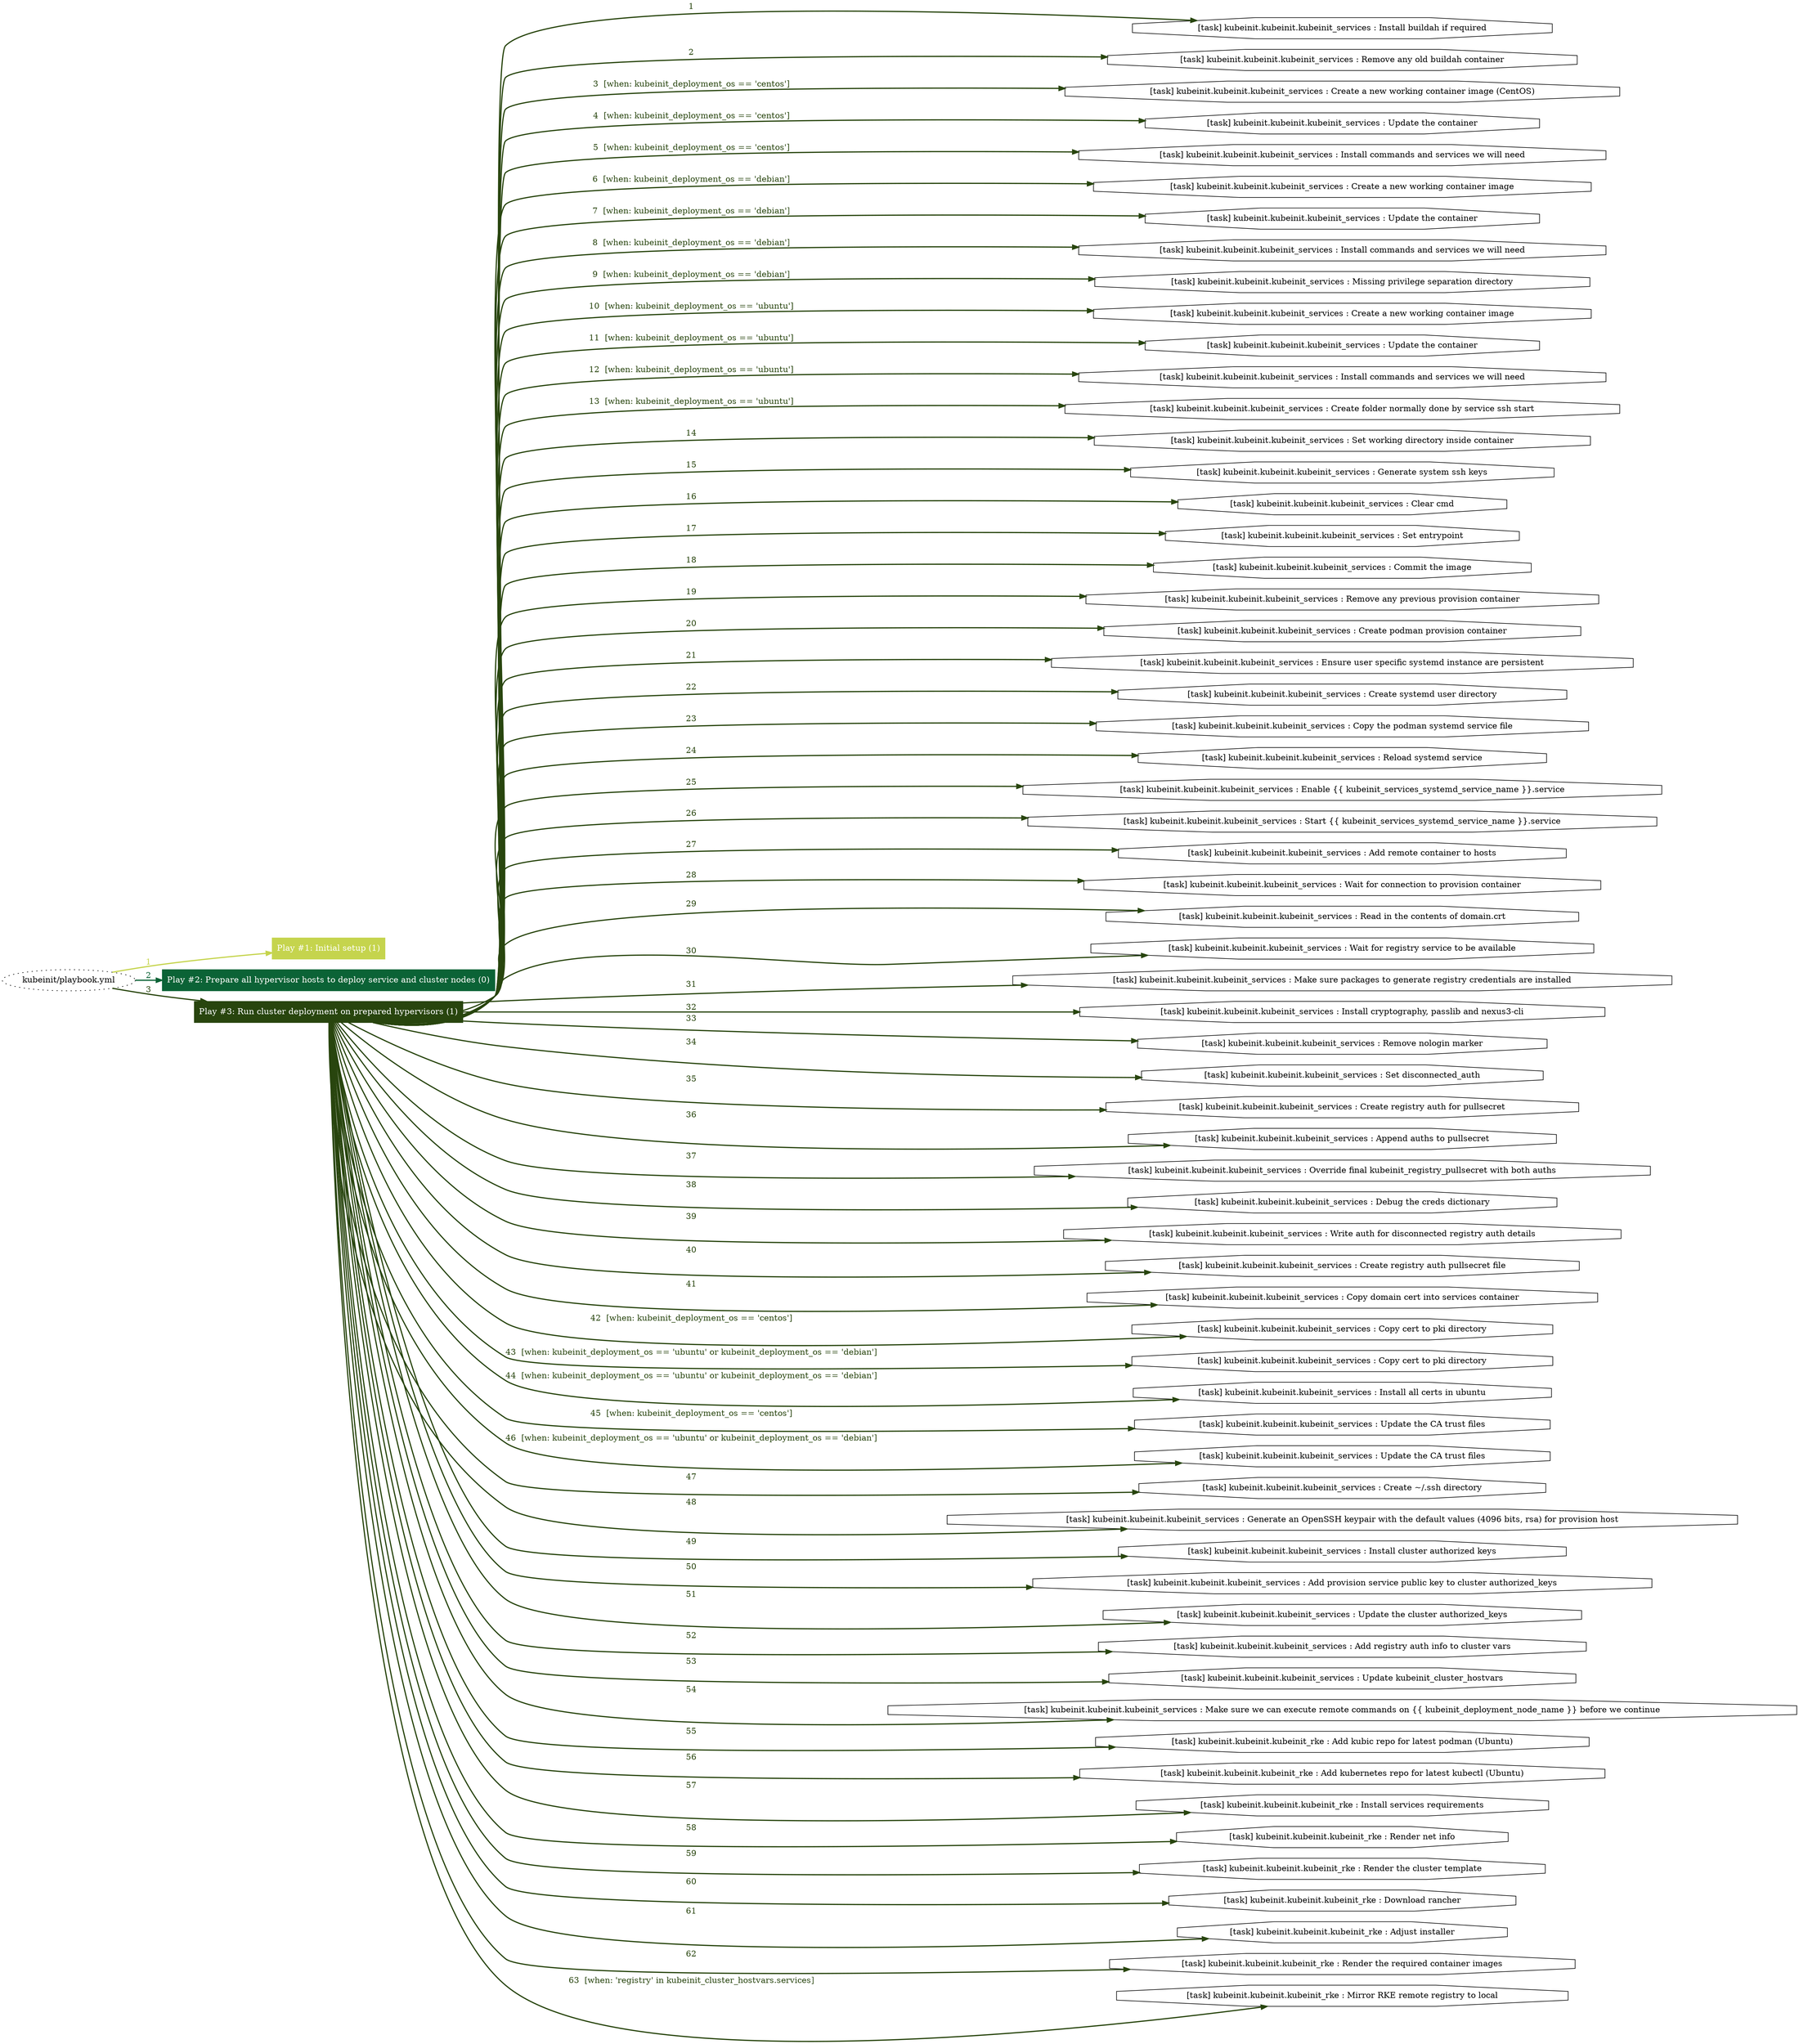 digraph "kubeinit/playbook.yml "{
	graph [concentrate=true ordering=in rankdir=LR ratio=fill]
	edge [esep=5 sep=10]
	"kubeinit/playbook.yml" [id=root_node style=dotted]
	subgraph "Play #1: Initial setup (1) "{
		"Play #1: Initial setup (1)" [color="#c5d44d" fontcolor="#ffffff" id="play_b2283cdf-1a9b-4101-91fb-8f5c6c5ea734" shape=box style=filled tooltip=localhost]
		"kubeinit/playbook.yml" -> "Play #1: Initial setup (1)" [label=1 color="#c5d44d" fontcolor="#c5d44d" id="edge_7b62beb4-92b4-4901-8938-a6e03e000a65" style=bold]
	}
	subgraph "Play #2: Prepare all hypervisor hosts to deploy service and cluster nodes (0) "{
		"Play #2: Prepare all hypervisor hosts to deploy service and cluster nodes (0)" [color="#0b6336" fontcolor="#ffffff" id="play_52809ca6-2687-49d0-a3ff-470868660468" shape=box style=filled tooltip=""]
		"kubeinit/playbook.yml" -> "Play #2: Prepare all hypervisor hosts to deploy service and cluster nodes (0)" [label=2 color="#0b6336" fontcolor="#0b6336" id="edge_28142375-1979-4f82-87b8-9ffee98655ed" style=bold]
	}
	subgraph "Play #3: Run cluster deployment on prepared hypervisors (1) "{
		"Play #3: Run cluster deployment on prepared hypervisors (1)" [color="#28450e" fontcolor="#ffffff" id="play_662f959a-4907-4f60-9806-dba404d88fad" shape=box style=filled tooltip=localhost]
		"kubeinit/playbook.yml" -> "Play #3: Run cluster deployment on prepared hypervisors (1)" [label=3 color="#28450e" fontcolor="#28450e" id="edge_4aa69b9d-729d-4e1a-bbe4-65f487610f9f" style=bold]
		"task_5365aa9b-6d12-436b-a012-a33c9d33dea0" [label="[task] kubeinit.kubeinit.kubeinit_services : Install buildah if required" id="task_5365aa9b-6d12-436b-a012-a33c9d33dea0" shape=octagon tooltip="[task] kubeinit.kubeinit.kubeinit_services : Install buildah if required"]
		"Play #3: Run cluster deployment on prepared hypervisors (1)" -> "task_5365aa9b-6d12-436b-a012-a33c9d33dea0" [label=1 color="#28450e" fontcolor="#28450e" id="edge_07cc9ea7-64bf-40a5-90e2-0fc29c7fc0b5" style=bold]
		"task_96aaf48d-731e-4014-b1f3-27d15d80bcb3" [label="[task] kubeinit.kubeinit.kubeinit_services : Remove any old buildah container" id="task_96aaf48d-731e-4014-b1f3-27d15d80bcb3" shape=octagon tooltip="[task] kubeinit.kubeinit.kubeinit_services : Remove any old buildah container"]
		"Play #3: Run cluster deployment on prepared hypervisors (1)" -> "task_96aaf48d-731e-4014-b1f3-27d15d80bcb3" [label=2 color="#28450e" fontcolor="#28450e" id="edge_f400be3e-c9c0-415d-86b9-72a8470e5092" style=bold]
		"task_173a4738-43eb-47e9-b5f6-233c92fe1f6f" [label="[task] kubeinit.kubeinit.kubeinit_services : Create a new working container image (CentOS)" id="task_173a4738-43eb-47e9-b5f6-233c92fe1f6f" shape=octagon tooltip="[task] kubeinit.kubeinit.kubeinit_services : Create a new working container image (CentOS)"]
		"Play #3: Run cluster deployment on prepared hypervisors (1)" -> "task_173a4738-43eb-47e9-b5f6-233c92fe1f6f" [label="3  [when: kubeinit_deployment_os == 'centos']" color="#28450e" fontcolor="#28450e" id="edge_bb8176cb-180e-4f59-b216-1f99d3602e2a" style=bold]
		"task_b7c14570-3099-45a1-a003-94d32209b5be" [label="[task] kubeinit.kubeinit.kubeinit_services : Update the container" id="task_b7c14570-3099-45a1-a003-94d32209b5be" shape=octagon tooltip="[task] kubeinit.kubeinit.kubeinit_services : Update the container"]
		"Play #3: Run cluster deployment on prepared hypervisors (1)" -> "task_b7c14570-3099-45a1-a003-94d32209b5be" [label="4  [when: kubeinit_deployment_os == 'centos']" color="#28450e" fontcolor="#28450e" id="edge_4b0a715d-ca34-44dc-b43f-18c1c0f6bb27" style=bold]
		"task_411eb05e-ab8d-44c6-bf56-dc6d7c00c4b8" [label="[task] kubeinit.kubeinit.kubeinit_services : Install commands and services we will need" id="task_411eb05e-ab8d-44c6-bf56-dc6d7c00c4b8" shape=octagon tooltip="[task] kubeinit.kubeinit.kubeinit_services : Install commands and services we will need"]
		"Play #3: Run cluster deployment on prepared hypervisors (1)" -> "task_411eb05e-ab8d-44c6-bf56-dc6d7c00c4b8" [label="5  [when: kubeinit_deployment_os == 'centos']" color="#28450e" fontcolor="#28450e" id="edge_ab5defc0-f5e4-49ec-a05d-dfed8acb8a0c" style=bold]
		"task_fd340a38-d24a-46f0-8bf0-93c7591f348d" [label="[task] kubeinit.kubeinit.kubeinit_services : Create a new working container image" id="task_fd340a38-d24a-46f0-8bf0-93c7591f348d" shape=octagon tooltip="[task] kubeinit.kubeinit.kubeinit_services : Create a new working container image"]
		"Play #3: Run cluster deployment on prepared hypervisors (1)" -> "task_fd340a38-d24a-46f0-8bf0-93c7591f348d" [label="6  [when: kubeinit_deployment_os == 'debian']" color="#28450e" fontcolor="#28450e" id="edge_f9ee11e9-bb06-41cd-9b27-be03936784ac" style=bold]
		"task_c9121527-18bd-4015-a97a-b2a7d705f736" [label="[task] kubeinit.kubeinit.kubeinit_services : Update the container" id="task_c9121527-18bd-4015-a97a-b2a7d705f736" shape=octagon tooltip="[task] kubeinit.kubeinit.kubeinit_services : Update the container"]
		"Play #3: Run cluster deployment on prepared hypervisors (1)" -> "task_c9121527-18bd-4015-a97a-b2a7d705f736" [label="7  [when: kubeinit_deployment_os == 'debian']" color="#28450e" fontcolor="#28450e" id="edge_008875cd-3bef-4cfe-8a8c-adf2f06526fd" style=bold]
		"task_07b52bff-e573-4a0e-94ec-7df5fbd5339e" [label="[task] kubeinit.kubeinit.kubeinit_services : Install commands and services we will need" id="task_07b52bff-e573-4a0e-94ec-7df5fbd5339e" shape=octagon tooltip="[task] kubeinit.kubeinit.kubeinit_services : Install commands and services we will need"]
		"Play #3: Run cluster deployment on prepared hypervisors (1)" -> "task_07b52bff-e573-4a0e-94ec-7df5fbd5339e" [label="8  [when: kubeinit_deployment_os == 'debian']" color="#28450e" fontcolor="#28450e" id="edge_9355d588-c537-49ab-a7fa-04b17a44811d" style=bold]
		"task_c42f4c9b-fcdb-460d-b842-16c9516294f0" [label="[task] kubeinit.kubeinit.kubeinit_services : Missing privilege separation directory" id="task_c42f4c9b-fcdb-460d-b842-16c9516294f0" shape=octagon tooltip="[task] kubeinit.kubeinit.kubeinit_services : Missing privilege separation directory"]
		"Play #3: Run cluster deployment on prepared hypervisors (1)" -> "task_c42f4c9b-fcdb-460d-b842-16c9516294f0" [label="9  [when: kubeinit_deployment_os == 'debian']" color="#28450e" fontcolor="#28450e" id="edge_c8aca0fb-e502-46ad-9ff7-61ac8546b512" style=bold]
		"task_8f5857f6-b74c-4728-b97b-b47b6b99162d" [label="[task] kubeinit.kubeinit.kubeinit_services : Create a new working container image" id="task_8f5857f6-b74c-4728-b97b-b47b6b99162d" shape=octagon tooltip="[task] kubeinit.kubeinit.kubeinit_services : Create a new working container image"]
		"Play #3: Run cluster deployment on prepared hypervisors (1)" -> "task_8f5857f6-b74c-4728-b97b-b47b6b99162d" [label="10  [when: kubeinit_deployment_os == 'ubuntu']" color="#28450e" fontcolor="#28450e" id="edge_f2fb0477-f60c-482f-a815-81c5ed498bb1" style=bold]
		"task_1a145e71-aeff-4c52-a4a2-641497cf86b1" [label="[task] kubeinit.kubeinit.kubeinit_services : Update the container" id="task_1a145e71-aeff-4c52-a4a2-641497cf86b1" shape=octagon tooltip="[task] kubeinit.kubeinit.kubeinit_services : Update the container"]
		"Play #3: Run cluster deployment on prepared hypervisors (1)" -> "task_1a145e71-aeff-4c52-a4a2-641497cf86b1" [label="11  [when: kubeinit_deployment_os == 'ubuntu']" color="#28450e" fontcolor="#28450e" id="edge_7f161347-b04a-4cc5-9326-1b73cefabeb0" style=bold]
		"task_a9013d13-f1dc-4605-89ab-a9b78d74248e" [label="[task] kubeinit.kubeinit.kubeinit_services : Install commands and services we will need" id="task_a9013d13-f1dc-4605-89ab-a9b78d74248e" shape=octagon tooltip="[task] kubeinit.kubeinit.kubeinit_services : Install commands and services we will need"]
		"Play #3: Run cluster deployment on prepared hypervisors (1)" -> "task_a9013d13-f1dc-4605-89ab-a9b78d74248e" [label="12  [when: kubeinit_deployment_os == 'ubuntu']" color="#28450e" fontcolor="#28450e" id="edge_981e1aa5-c512-4291-b540-6386598a4d6e" style=bold]
		"task_e01d7d92-7e4f-49d4-80db-7c0ac6f17ffe" [label="[task] kubeinit.kubeinit.kubeinit_services : Create folder normally done by service ssh start" id="task_e01d7d92-7e4f-49d4-80db-7c0ac6f17ffe" shape=octagon tooltip="[task] kubeinit.kubeinit.kubeinit_services : Create folder normally done by service ssh start"]
		"Play #3: Run cluster deployment on prepared hypervisors (1)" -> "task_e01d7d92-7e4f-49d4-80db-7c0ac6f17ffe" [label="13  [when: kubeinit_deployment_os == 'ubuntu']" color="#28450e" fontcolor="#28450e" id="edge_0e4d7ece-5eae-481c-851e-f66f77a2ab67" style=bold]
		"task_151af2f5-ccf1-4754-880e-0594444e44c6" [label="[task] kubeinit.kubeinit.kubeinit_services : Set working directory inside container" id="task_151af2f5-ccf1-4754-880e-0594444e44c6" shape=octagon tooltip="[task] kubeinit.kubeinit.kubeinit_services : Set working directory inside container"]
		"Play #3: Run cluster deployment on prepared hypervisors (1)" -> "task_151af2f5-ccf1-4754-880e-0594444e44c6" [label=14 color="#28450e" fontcolor="#28450e" id="edge_bdfa5b13-310e-449f-ac8a-54740e831165" style=bold]
		"task_429a8675-2bd6-43c9-98c5-41b6a9036521" [label="[task] kubeinit.kubeinit.kubeinit_services : Generate system ssh keys" id="task_429a8675-2bd6-43c9-98c5-41b6a9036521" shape=octagon tooltip="[task] kubeinit.kubeinit.kubeinit_services : Generate system ssh keys"]
		"Play #3: Run cluster deployment on prepared hypervisors (1)" -> "task_429a8675-2bd6-43c9-98c5-41b6a9036521" [label=15 color="#28450e" fontcolor="#28450e" id="edge_0d3fcbfa-6fb3-4c32-93c7-7edf378bc131" style=bold]
		"task_4509c90d-5b84-4006-afd6-1d6cb089f7e9" [label="[task] kubeinit.kubeinit.kubeinit_services : Clear cmd" id="task_4509c90d-5b84-4006-afd6-1d6cb089f7e9" shape=octagon tooltip="[task] kubeinit.kubeinit.kubeinit_services : Clear cmd"]
		"Play #3: Run cluster deployment on prepared hypervisors (1)" -> "task_4509c90d-5b84-4006-afd6-1d6cb089f7e9" [label=16 color="#28450e" fontcolor="#28450e" id="edge_2dff6029-36ae-419f-a3e0-3d2aa500cf2f" style=bold]
		"task_579fe1a0-6d7a-4fac-81a2-f2064e955ab5" [label="[task] kubeinit.kubeinit.kubeinit_services : Set entrypoint" id="task_579fe1a0-6d7a-4fac-81a2-f2064e955ab5" shape=octagon tooltip="[task] kubeinit.kubeinit.kubeinit_services : Set entrypoint"]
		"Play #3: Run cluster deployment on prepared hypervisors (1)" -> "task_579fe1a0-6d7a-4fac-81a2-f2064e955ab5" [label=17 color="#28450e" fontcolor="#28450e" id="edge_fce293db-2fdc-4fd6-94e3-7088826589be" style=bold]
		"task_9e232243-ea52-42da-9058-897b60fcbeeb" [label="[task] kubeinit.kubeinit.kubeinit_services : Commit the image" id="task_9e232243-ea52-42da-9058-897b60fcbeeb" shape=octagon tooltip="[task] kubeinit.kubeinit.kubeinit_services : Commit the image"]
		"Play #3: Run cluster deployment on prepared hypervisors (1)" -> "task_9e232243-ea52-42da-9058-897b60fcbeeb" [label=18 color="#28450e" fontcolor="#28450e" id="edge_5b5cce28-1460-406e-b41d-939132c891e7" style=bold]
		"task_6d6943c1-bc17-47d6-a654-8dfd4990d1b8" [label="[task] kubeinit.kubeinit.kubeinit_services : Remove any previous provision container" id="task_6d6943c1-bc17-47d6-a654-8dfd4990d1b8" shape=octagon tooltip="[task] kubeinit.kubeinit.kubeinit_services : Remove any previous provision container"]
		"Play #3: Run cluster deployment on prepared hypervisors (1)" -> "task_6d6943c1-bc17-47d6-a654-8dfd4990d1b8" [label=19 color="#28450e" fontcolor="#28450e" id="edge_67c84a88-dc03-4908-9948-3da547e8b6dc" style=bold]
		"task_16413bb3-8770-4392-b368-e6876d225984" [label="[task] kubeinit.kubeinit.kubeinit_services : Create podman provision container" id="task_16413bb3-8770-4392-b368-e6876d225984" shape=octagon tooltip="[task] kubeinit.kubeinit.kubeinit_services : Create podman provision container"]
		"Play #3: Run cluster deployment on prepared hypervisors (1)" -> "task_16413bb3-8770-4392-b368-e6876d225984" [label=20 color="#28450e" fontcolor="#28450e" id="edge_9bab2a73-d0e4-4335-9b9f-8a0ce257b137" style=bold]
		"task_e03a66ee-5e85-4d8d-91db-8547e3da9f8c" [label="[task] kubeinit.kubeinit.kubeinit_services : Ensure user specific systemd instance are persistent" id="task_e03a66ee-5e85-4d8d-91db-8547e3da9f8c" shape=octagon tooltip="[task] kubeinit.kubeinit.kubeinit_services : Ensure user specific systemd instance are persistent"]
		"Play #3: Run cluster deployment on prepared hypervisors (1)" -> "task_e03a66ee-5e85-4d8d-91db-8547e3da9f8c" [label=21 color="#28450e" fontcolor="#28450e" id="edge_280c0ccc-8e1a-4758-a274-21b11a73d419" style=bold]
		"task_bcf3878a-c950-4395-ba9e-f294950c44e6" [label="[task] kubeinit.kubeinit.kubeinit_services : Create systemd user directory" id="task_bcf3878a-c950-4395-ba9e-f294950c44e6" shape=octagon tooltip="[task] kubeinit.kubeinit.kubeinit_services : Create systemd user directory"]
		"Play #3: Run cluster deployment on prepared hypervisors (1)" -> "task_bcf3878a-c950-4395-ba9e-f294950c44e6" [label=22 color="#28450e" fontcolor="#28450e" id="edge_e76ba590-6443-4cf4-b377-940eaa7aa480" style=bold]
		"task_3c43dd67-fe84-4800-9edf-ec26c52d4e05" [label="[task] kubeinit.kubeinit.kubeinit_services : Copy the podman systemd service file" id="task_3c43dd67-fe84-4800-9edf-ec26c52d4e05" shape=octagon tooltip="[task] kubeinit.kubeinit.kubeinit_services : Copy the podman systemd service file"]
		"Play #3: Run cluster deployment on prepared hypervisors (1)" -> "task_3c43dd67-fe84-4800-9edf-ec26c52d4e05" [label=23 color="#28450e" fontcolor="#28450e" id="edge_4dc3ab35-632d-4f23-811c-8d6288b5c57d" style=bold]
		"task_ce16a2ad-4880-4c99-b2ab-bc1fe770b4b8" [label="[task] kubeinit.kubeinit.kubeinit_services : Reload systemd service" id="task_ce16a2ad-4880-4c99-b2ab-bc1fe770b4b8" shape=octagon tooltip="[task] kubeinit.kubeinit.kubeinit_services : Reload systemd service"]
		"Play #3: Run cluster deployment on prepared hypervisors (1)" -> "task_ce16a2ad-4880-4c99-b2ab-bc1fe770b4b8" [label=24 color="#28450e" fontcolor="#28450e" id="edge_37328f0c-1131-4ceb-a8a7-d7c5bd39ce50" style=bold]
		"task_45309d6f-3c25-436f-ac15-28a448b4e43f" [label="[task] kubeinit.kubeinit.kubeinit_services : Enable {{ kubeinit_services_systemd_service_name }}.service" id="task_45309d6f-3c25-436f-ac15-28a448b4e43f" shape=octagon tooltip="[task] kubeinit.kubeinit.kubeinit_services : Enable {{ kubeinit_services_systemd_service_name }}.service"]
		"Play #3: Run cluster deployment on prepared hypervisors (1)" -> "task_45309d6f-3c25-436f-ac15-28a448b4e43f" [label=25 color="#28450e" fontcolor="#28450e" id="edge_3fd2caba-22b9-4b0c-9f79-757284f34294" style=bold]
		"task_d9048622-7955-4c60-bd8c-669775d0851d" [label="[task] kubeinit.kubeinit.kubeinit_services : Start {{ kubeinit_services_systemd_service_name }}.service" id="task_d9048622-7955-4c60-bd8c-669775d0851d" shape=octagon tooltip="[task] kubeinit.kubeinit.kubeinit_services : Start {{ kubeinit_services_systemd_service_name }}.service"]
		"Play #3: Run cluster deployment on prepared hypervisors (1)" -> "task_d9048622-7955-4c60-bd8c-669775d0851d" [label=26 color="#28450e" fontcolor="#28450e" id="edge_9912dcef-132f-4475-a345-8d97fd1f10b0" style=bold]
		"task_e1f79648-2458-4382-b919-c7022910de3a" [label="[task] kubeinit.kubeinit.kubeinit_services : Add remote container to hosts" id="task_e1f79648-2458-4382-b919-c7022910de3a" shape=octagon tooltip="[task] kubeinit.kubeinit.kubeinit_services : Add remote container to hosts"]
		"Play #3: Run cluster deployment on prepared hypervisors (1)" -> "task_e1f79648-2458-4382-b919-c7022910de3a" [label=27 color="#28450e" fontcolor="#28450e" id="edge_a57ed992-cbf4-4ab7-8841-49ea2795fe8f" style=bold]
		"task_d5ad16a8-d557-48f0-86b3-9dab69ff0bfd" [label="[task] kubeinit.kubeinit.kubeinit_services : Wait for connection to provision container" id="task_d5ad16a8-d557-48f0-86b3-9dab69ff0bfd" shape=octagon tooltip="[task] kubeinit.kubeinit.kubeinit_services : Wait for connection to provision container"]
		"Play #3: Run cluster deployment on prepared hypervisors (1)" -> "task_d5ad16a8-d557-48f0-86b3-9dab69ff0bfd" [label=28 color="#28450e" fontcolor="#28450e" id="edge_01b638b5-2cc4-420c-b283-6313b3ec0259" style=bold]
		"task_ca2e2d82-3e35-4802-9c6e-f3d096f71a67" [label="[task] kubeinit.kubeinit.kubeinit_services : Read in the contents of domain.crt" id="task_ca2e2d82-3e35-4802-9c6e-f3d096f71a67" shape=octagon tooltip="[task] kubeinit.kubeinit.kubeinit_services : Read in the contents of domain.crt"]
		"Play #3: Run cluster deployment on prepared hypervisors (1)" -> "task_ca2e2d82-3e35-4802-9c6e-f3d096f71a67" [label=29 color="#28450e" fontcolor="#28450e" id="edge_3a18bd7d-e263-4615-917f-467b3b52050d" style=bold]
		"task_5ba5f311-ac5b-4705-b359-092c0865aea0" [label="[task] kubeinit.kubeinit.kubeinit_services : Wait for registry service to be available" id="task_5ba5f311-ac5b-4705-b359-092c0865aea0" shape=octagon tooltip="[task] kubeinit.kubeinit.kubeinit_services : Wait for registry service to be available"]
		"Play #3: Run cluster deployment on prepared hypervisors (1)" -> "task_5ba5f311-ac5b-4705-b359-092c0865aea0" [label=30 color="#28450e" fontcolor="#28450e" id="edge_ea82fc8f-6560-46b8-9d4e-6e1c9616ac42" style=bold]
		"task_7bd5062e-1379-41e7-92c8-5d560d680440" [label="[task] kubeinit.kubeinit.kubeinit_services : Make sure packages to generate registry credentials are installed" id="task_7bd5062e-1379-41e7-92c8-5d560d680440" shape=octagon tooltip="[task] kubeinit.kubeinit.kubeinit_services : Make sure packages to generate registry credentials are installed"]
		"Play #3: Run cluster deployment on prepared hypervisors (1)" -> "task_7bd5062e-1379-41e7-92c8-5d560d680440" [label=31 color="#28450e" fontcolor="#28450e" id="edge_b26b3915-3cb6-4ee7-8a96-49c2c3f11e1a" style=bold]
		"task_46ee9fb3-4104-489b-8a9b-3fe8cdf01890" [label="[task] kubeinit.kubeinit.kubeinit_services : Install cryptography, passlib and nexus3-cli" id="task_46ee9fb3-4104-489b-8a9b-3fe8cdf01890" shape=octagon tooltip="[task] kubeinit.kubeinit.kubeinit_services : Install cryptography, passlib and nexus3-cli"]
		"Play #3: Run cluster deployment on prepared hypervisors (1)" -> "task_46ee9fb3-4104-489b-8a9b-3fe8cdf01890" [label=32 color="#28450e" fontcolor="#28450e" id="edge_0c11dfd4-fd6d-490c-8c99-0c069eea9ce3" style=bold]
		"task_07cab849-f753-4cde-a9e6-df2e94b94e3c" [label="[task] kubeinit.kubeinit.kubeinit_services : Remove nologin marker" id="task_07cab849-f753-4cde-a9e6-df2e94b94e3c" shape=octagon tooltip="[task] kubeinit.kubeinit.kubeinit_services : Remove nologin marker"]
		"Play #3: Run cluster deployment on prepared hypervisors (1)" -> "task_07cab849-f753-4cde-a9e6-df2e94b94e3c" [label=33 color="#28450e" fontcolor="#28450e" id="edge_3cd07ceb-a528-44f2-bc87-0bd4eb9b8609" style=bold]
		"task_b88e7e9b-c434-4f0d-8e3d-b479a1ede8f6" [label="[task] kubeinit.kubeinit.kubeinit_services : Set disconnected_auth" id="task_b88e7e9b-c434-4f0d-8e3d-b479a1ede8f6" shape=octagon tooltip="[task] kubeinit.kubeinit.kubeinit_services : Set disconnected_auth"]
		"Play #3: Run cluster deployment on prepared hypervisors (1)" -> "task_b88e7e9b-c434-4f0d-8e3d-b479a1ede8f6" [label=34 color="#28450e" fontcolor="#28450e" id="edge_792556a5-38cb-4adb-a40a-941482a1a51c" style=bold]
		"task_dd4d4efd-9fc4-47a6-8487-93abafff50c7" [label="[task] kubeinit.kubeinit.kubeinit_services : Create registry auth for pullsecret" id="task_dd4d4efd-9fc4-47a6-8487-93abafff50c7" shape=octagon tooltip="[task] kubeinit.kubeinit.kubeinit_services : Create registry auth for pullsecret"]
		"Play #3: Run cluster deployment on prepared hypervisors (1)" -> "task_dd4d4efd-9fc4-47a6-8487-93abafff50c7" [label=35 color="#28450e" fontcolor="#28450e" id="edge_1bab94bb-26ab-4776-933d-9ee6dbac130c" style=bold]
		"task_ee12c96a-013c-4199-a4c0-296bf843c38b" [label="[task] kubeinit.kubeinit.kubeinit_services : Append auths to pullsecret" id="task_ee12c96a-013c-4199-a4c0-296bf843c38b" shape=octagon tooltip="[task] kubeinit.kubeinit.kubeinit_services : Append auths to pullsecret"]
		"Play #3: Run cluster deployment on prepared hypervisors (1)" -> "task_ee12c96a-013c-4199-a4c0-296bf843c38b" [label=36 color="#28450e" fontcolor="#28450e" id="edge_d0faa332-a95d-46cb-b108-fbb261325d08" style=bold]
		"task_9b3addff-4b0e-4a3c-80dd-1826d26d8f7f" [label="[task] kubeinit.kubeinit.kubeinit_services : Override final kubeinit_registry_pullsecret with both auths" id="task_9b3addff-4b0e-4a3c-80dd-1826d26d8f7f" shape=octagon tooltip="[task] kubeinit.kubeinit.kubeinit_services : Override final kubeinit_registry_pullsecret with both auths"]
		"Play #3: Run cluster deployment on prepared hypervisors (1)" -> "task_9b3addff-4b0e-4a3c-80dd-1826d26d8f7f" [label=37 color="#28450e" fontcolor="#28450e" id="edge_3ec51b5d-6520-4261-8798-e72dee840862" style=bold]
		"task_749e23b5-825b-4145-af6a-4304cd1ab4d8" [label="[task] kubeinit.kubeinit.kubeinit_services : Debug the creds dictionary" id="task_749e23b5-825b-4145-af6a-4304cd1ab4d8" shape=octagon tooltip="[task] kubeinit.kubeinit.kubeinit_services : Debug the creds dictionary"]
		"Play #3: Run cluster deployment on prepared hypervisors (1)" -> "task_749e23b5-825b-4145-af6a-4304cd1ab4d8" [label=38 color="#28450e" fontcolor="#28450e" id="edge_7cbf6e6c-538f-4428-b914-c6bd54aec410" style=bold]
		"task_2e4f5a88-7dc4-4aec-84e7-b2c895118720" [label="[task] kubeinit.kubeinit.kubeinit_services : Write auth for disconnected registry auth details" id="task_2e4f5a88-7dc4-4aec-84e7-b2c895118720" shape=octagon tooltip="[task] kubeinit.kubeinit.kubeinit_services : Write auth for disconnected registry auth details"]
		"Play #3: Run cluster deployment on prepared hypervisors (1)" -> "task_2e4f5a88-7dc4-4aec-84e7-b2c895118720" [label=39 color="#28450e" fontcolor="#28450e" id="edge_ebae095d-7a33-4bbb-b55f-57649798db49" style=bold]
		"task_e86076b6-2d7f-46dd-9d7c-bad59574119d" [label="[task] kubeinit.kubeinit.kubeinit_services : Create registry auth pullsecret file" id="task_e86076b6-2d7f-46dd-9d7c-bad59574119d" shape=octagon tooltip="[task] kubeinit.kubeinit.kubeinit_services : Create registry auth pullsecret file"]
		"Play #3: Run cluster deployment on prepared hypervisors (1)" -> "task_e86076b6-2d7f-46dd-9d7c-bad59574119d" [label=40 color="#28450e" fontcolor="#28450e" id="edge_e7f76d54-4c06-492f-b8ad-ac0172bef7fe" style=bold]
		"task_fde9c40f-c98d-407d-9d9f-c885a6703fda" [label="[task] kubeinit.kubeinit.kubeinit_services : Copy domain cert into services container" id="task_fde9c40f-c98d-407d-9d9f-c885a6703fda" shape=octagon tooltip="[task] kubeinit.kubeinit.kubeinit_services : Copy domain cert into services container"]
		"Play #3: Run cluster deployment on prepared hypervisors (1)" -> "task_fde9c40f-c98d-407d-9d9f-c885a6703fda" [label=41 color="#28450e" fontcolor="#28450e" id="edge_213c3230-65a0-46ff-8190-c1195e0ab309" style=bold]
		"task_7f9928cc-7c7c-4477-a6b4-1ec670ecdd96" [label="[task] kubeinit.kubeinit.kubeinit_services : Copy cert to pki directory" id="task_7f9928cc-7c7c-4477-a6b4-1ec670ecdd96" shape=octagon tooltip="[task] kubeinit.kubeinit.kubeinit_services : Copy cert to pki directory"]
		"Play #3: Run cluster deployment on prepared hypervisors (1)" -> "task_7f9928cc-7c7c-4477-a6b4-1ec670ecdd96" [label="42  [when: kubeinit_deployment_os == 'centos']" color="#28450e" fontcolor="#28450e" id="edge_5c31c514-a8a8-4709-9e7a-16dac9a03f9d" style=bold]
		"task_5b3c173d-9852-46a3-ba53-6dc682231e52" [label="[task] kubeinit.kubeinit.kubeinit_services : Copy cert to pki directory" id="task_5b3c173d-9852-46a3-ba53-6dc682231e52" shape=octagon tooltip="[task] kubeinit.kubeinit.kubeinit_services : Copy cert to pki directory"]
		"Play #3: Run cluster deployment on prepared hypervisors (1)" -> "task_5b3c173d-9852-46a3-ba53-6dc682231e52" [label="43  [when: kubeinit_deployment_os == 'ubuntu' or kubeinit_deployment_os == 'debian']" color="#28450e" fontcolor="#28450e" id="edge_c78d7457-3e3c-4f11-91b1-a43c1915f1ed" style=bold]
		"task_98459396-5c79-496d-b82a-a175985a48e3" [label="[task] kubeinit.kubeinit.kubeinit_services : Install all certs in ubuntu" id="task_98459396-5c79-496d-b82a-a175985a48e3" shape=octagon tooltip="[task] kubeinit.kubeinit.kubeinit_services : Install all certs in ubuntu"]
		"Play #3: Run cluster deployment on prepared hypervisors (1)" -> "task_98459396-5c79-496d-b82a-a175985a48e3" [label="44  [when: kubeinit_deployment_os == 'ubuntu' or kubeinit_deployment_os == 'debian']" color="#28450e" fontcolor="#28450e" id="edge_96004769-eb8e-4345-90ad-0a25846522af" style=bold]
		"task_3f065fb0-9073-4e15-8307-6f49f56432d2" [label="[task] kubeinit.kubeinit.kubeinit_services : Update the CA trust files" id="task_3f065fb0-9073-4e15-8307-6f49f56432d2" shape=octagon tooltip="[task] kubeinit.kubeinit.kubeinit_services : Update the CA trust files"]
		"Play #3: Run cluster deployment on prepared hypervisors (1)" -> "task_3f065fb0-9073-4e15-8307-6f49f56432d2" [label="45  [when: kubeinit_deployment_os == 'centos']" color="#28450e" fontcolor="#28450e" id="edge_dae33a71-06a4-4695-ae0c-91f84d1ba354" style=bold]
		"task_f6783433-12a1-43d4-bc10-b840d6a8c8e0" [label="[task] kubeinit.kubeinit.kubeinit_services : Update the CA trust files" id="task_f6783433-12a1-43d4-bc10-b840d6a8c8e0" shape=octagon tooltip="[task] kubeinit.kubeinit.kubeinit_services : Update the CA trust files"]
		"Play #3: Run cluster deployment on prepared hypervisors (1)" -> "task_f6783433-12a1-43d4-bc10-b840d6a8c8e0" [label="46  [when: kubeinit_deployment_os == 'ubuntu' or kubeinit_deployment_os == 'debian']" color="#28450e" fontcolor="#28450e" id="edge_978f6caf-02c1-4ca2-bbee-ac13910a82d0" style=bold]
		"task_1e09615a-03df-4657-b968-b0d5eeebd39b" [label="[task] kubeinit.kubeinit.kubeinit_services : Create ~/.ssh directory" id="task_1e09615a-03df-4657-b968-b0d5eeebd39b" shape=octagon tooltip="[task] kubeinit.kubeinit.kubeinit_services : Create ~/.ssh directory"]
		"Play #3: Run cluster deployment on prepared hypervisors (1)" -> "task_1e09615a-03df-4657-b968-b0d5eeebd39b" [label=47 color="#28450e" fontcolor="#28450e" id="edge_cc66747d-a007-43c8-a39e-e7d6ee0e631b" style=bold]
		"task_f7a3ad07-52dc-45ea-aded-2906b984b033" [label="[task] kubeinit.kubeinit.kubeinit_services : Generate an OpenSSH keypair with the default values (4096 bits, rsa) for provision host" id="task_f7a3ad07-52dc-45ea-aded-2906b984b033" shape=octagon tooltip="[task] kubeinit.kubeinit.kubeinit_services : Generate an OpenSSH keypair with the default values (4096 bits, rsa) for provision host"]
		"Play #3: Run cluster deployment on prepared hypervisors (1)" -> "task_f7a3ad07-52dc-45ea-aded-2906b984b033" [label=48 color="#28450e" fontcolor="#28450e" id="edge_12203d62-eb80-4820-ac46-624503e59c28" style=bold]
		"task_ef4e681d-a225-4847-bf44-0dfb6c92b2f1" [label="[task] kubeinit.kubeinit.kubeinit_services : Install cluster authorized keys" id="task_ef4e681d-a225-4847-bf44-0dfb6c92b2f1" shape=octagon tooltip="[task] kubeinit.kubeinit.kubeinit_services : Install cluster authorized keys"]
		"Play #3: Run cluster deployment on prepared hypervisors (1)" -> "task_ef4e681d-a225-4847-bf44-0dfb6c92b2f1" [label=49 color="#28450e" fontcolor="#28450e" id="edge_afe06cad-a99c-4605-ae51-dfc62dd8907f" style=bold]
		"task_33bf524e-4356-40e0-85bd-a8d18c7f0006" [label="[task] kubeinit.kubeinit.kubeinit_services : Add provision service public key to cluster authorized_keys" id="task_33bf524e-4356-40e0-85bd-a8d18c7f0006" shape=octagon tooltip="[task] kubeinit.kubeinit.kubeinit_services : Add provision service public key to cluster authorized_keys"]
		"Play #3: Run cluster deployment on prepared hypervisors (1)" -> "task_33bf524e-4356-40e0-85bd-a8d18c7f0006" [label=50 color="#28450e" fontcolor="#28450e" id="edge_8faddb8a-d14c-42f8-8b30-ba105d1a1c99" style=bold]
		"task_bbf94afa-ac9c-46ff-b9b2-7ff58a16c610" [label="[task] kubeinit.kubeinit.kubeinit_services : Update the cluster authorized_keys" id="task_bbf94afa-ac9c-46ff-b9b2-7ff58a16c610" shape=octagon tooltip="[task] kubeinit.kubeinit.kubeinit_services : Update the cluster authorized_keys"]
		"Play #3: Run cluster deployment on prepared hypervisors (1)" -> "task_bbf94afa-ac9c-46ff-b9b2-7ff58a16c610" [label=51 color="#28450e" fontcolor="#28450e" id="edge_0bf6a6f5-24c6-479c-8d6b-05d22a1af0fc" style=bold]
		"task_1f7cfb96-22c6-45a6-941c-18bead1588ff" [label="[task] kubeinit.kubeinit.kubeinit_services : Add registry auth info to cluster vars" id="task_1f7cfb96-22c6-45a6-941c-18bead1588ff" shape=octagon tooltip="[task] kubeinit.kubeinit.kubeinit_services : Add registry auth info to cluster vars"]
		"Play #3: Run cluster deployment on prepared hypervisors (1)" -> "task_1f7cfb96-22c6-45a6-941c-18bead1588ff" [label=52 color="#28450e" fontcolor="#28450e" id="edge_9f1c66bf-3379-4e07-8094-008bc530d526" style=bold]
		"task_b23916a0-36eb-44c1-a1ad-8fa662164251" [label="[task] kubeinit.kubeinit.kubeinit_services : Update kubeinit_cluster_hostvars" id="task_b23916a0-36eb-44c1-a1ad-8fa662164251" shape=octagon tooltip="[task] kubeinit.kubeinit.kubeinit_services : Update kubeinit_cluster_hostvars"]
		"Play #3: Run cluster deployment on prepared hypervisors (1)" -> "task_b23916a0-36eb-44c1-a1ad-8fa662164251" [label=53 color="#28450e" fontcolor="#28450e" id="edge_44b0dfe4-a92a-4d6f-b5dd-a8bf8604fd06" style=bold]
		"task_28f3a90e-8df8-4f53-a929-822868b128a4" [label="[task] kubeinit.kubeinit.kubeinit_services : Make sure we can execute remote commands on {{ kubeinit_deployment_node_name }} before we continue" id="task_28f3a90e-8df8-4f53-a929-822868b128a4" shape=octagon tooltip="[task] kubeinit.kubeinit.kubeinit_services : Make sure we can execute remote commands on {{ kubeinit_deployment_node_name }} before we continue"]
		"Play #3: Run cluster deployment on prepared hypervisors (1)" -> "task_28f3a90e-8df8-4f53-a929-822868b128a4" [label=54 color="#28450e" fontcolor="#28450e" id="edge_cb84dd61-078b-477b-9650-93a4b33b5bd0" style=bold]
		"task_7a1c0a47-4cce-4c12-a211-ba99f5d9be67" [label="[task] kubeinit.kubeinit.kubeinit_rke : Add kubic repo for latest podman (Ubuntu)" id="task_7a1c0a47-4cce-4c12-a211-ba99f5d9be67" shape=octagon tooltip="[task] kubeinit.kubeinit.kubeinit_rke : Add kubic repo for latest podman (Ubuntu)"]
		"Play #3: Run cluster deployment on prepared hypervisors (1)" -> "task_7a1c0a47-4cce-4c12-a211-ba99f5d9be67" [label=55 color="#28450e" fontcolor="#28450e" id="edge_8738055c-a807-4d18-a025-b79fa9227c12" style=bold]
		"task_6e9c6553-fc4d-450f-ad09-4882dab671f2" [label="[task] kubeinit.kubeinit.kubeinit_rke : Add kubernetes repo for latest kubectl (Ubuntu)" id="task_6e9c6553-fc4d-450f-ad09-4882dab671f2" shape=octagon tooltip="[task] kubeinit.kubeinit.kubeinit_rke : Add kubernetes repo for latest kubectl (Ubuntu)"]
		"Play #3: Run cluster deployment on prepared hypervisors (1)" -> "task_6e9c6553-fc4d-450f-ad09-4882dab671f2" [label=56 color="#28450e" fontcolor="#28450e" id="edge_e5fdc8e7-2376-4691-be72-dc09991645a2" style=bold]
		"task_1a5742f4-6a64-4b52-9a44-2ec7332752ed" [label="[task] kubeinit.kubeinit.kubeinit_rke : Install services requirements" id="task_1a5742f4-6a64-4b52-9a44-2ec7332752ed" shape=octagon tooltip="[task] kubeinit.kubeinit.kubeinit_rke : Install services requirements"]
		"Play #3: Run cluster deployment on prepared hypervisors (1)" -> "task_1a5742f4-6a64-4b52-9a44-2ec7332752ed" [label=57 color="#28450e" fontcolor="#28450e" id="edge_b1cfc775-d6be-4242-82af-f93de672666d" style=bold]
		"task_6223bc28-7842-4211-afed-8dbf3487ee69" [label="[task] kubeinit.kubeinit.kubeinit_rke : Render net info" id="task_6223bc28-7842-4211-afed-8dbf3487ee69" shape=octagon tooltip="[task] kubeinit.kubeinit.kubeinit_rke : Render net info"]
		"Play #3: Run cluster deployment on prepared hypervisors (1)" -> "task_6223bc28-7842-4211-afed-8dbf3487ee69" [label=58 color="#28450e" fontcolor="#28450e" id="edge_6e0680da-f26c-4206-b986-847bf4ee212f" style=bold]
		"task_f2ad6634-d953-4f7e-a131-9bde834b3c82" [label="[task] kubeinit.kubeinit.kubeinit_rke : Render the cluster template" id="task_f2ad6634-d953-4f7e-a131-9bde834b3c82" shape=octagon tooltip="[task] kubeinit.kubeinit.kubeinit_rke : Render the cluster template"]
		"Play #3: Run cluster deployment on prepared hypervisors (1)" -> "task_f2ad6634-d953-4f7e-a131-9bde834b3c82" [label=59 color="#28450e" fontcolor="#28450e" id="edge_3338d13c-b640-48fc-a96f-02c471aab7bf" style=bold]
		"task_1e6c9517-ec3b-4c3e-b353-fab5f5bc393c" [label="[task] kubeinit.kubeinit.kubeinit_rke : Download rancher" id="task_1e6c9517-ec3b-4c3e-b353-fab5f5bc393c" shape=octagon tooltip="[task] kubeinit.kubeinit.kubeinit_rke : Download rancher"]
		"Play #3: Run cluster deployment on prepared hypervisors (1)" -> "task_1e6c9517-ec3b-4c3e-b353-fab5f5bc393c" [label=60 color="#28450e" fontcolor="#28450e" id="edge_598306f6-28ad-4de0-b151-25e55cf8937c" style=bold]
		"task_ef4da3c9-8858-4cc2-84d0-27d3232da32c" [label="[task] kubeinit.kubeinit.kubeinit_rke : Adjust installer" id="task_ef4da3c9-8858-4cc2-84d0-27d3232da32c" shape=octagon tooltip="[task] kubeinit.kubeinit.kubeinit_rke : Adjust installer"]
		"Play #3: Run cluster deployment on prepared hypervisors (1)" -> "task_ef4da3c9-8858-4cc2-84d0-27d3232da32c" [label=61 color="#28450e" fontcolor="#28450e" id="edge_85457e8c-3c6c-4802-9098-bb6b591779bf" style=bold]
		"task_998c2a92-9275-434b-9dad-018383b5734c" [label="[task] kubeinit.kubeinit.kubeinit_rke : Render the required container images" id="task_998c2a92-9275-434b-9dad-018383b5734c" shape=octagon tooltip="[task] kubeinit.kubeinit.kubeinit_rke : Render the required container images"]
		"Play #3: Run cluster deployment on prepared hypervisors (1)" -> "task_998c2a92-9275-434b-9dad-018383b5734c" [label=62 color="#28450e" fontcolor="#28450e" id="edge_fceed5d6-e97e-46d0-b394-55e77739c2d8" style=bold]
		"task_e3cc3a40-a25a-40d5-b49c-2e77c8b8c32b" [label="[task] kubeinit.kubeinit.kubeinit_rke : Mirror RKE remote registry to local" id="task_e3cc3a40-a25a-40d5-b49c-2e77c8b8c32b" shape=octagon tooltip="[task] kubeinit.kubeinit.kubeinit_rke : Mirror RKE remote registry to local"]
		"Play #3: Run cluster deployment on prepared hypervisors (1)" -> "task_e3cc3a40-a25a-40d5-b49c-2e77c8b8c32b" [label="63  [when: 'registry' in kubeinit_cluster_hostvars.services]" color="#28450e" fontcolor="#28450e" id="edge_629a7db0-a22a-4467-8229-8771dded7cb3" style=bold]
	}
}
